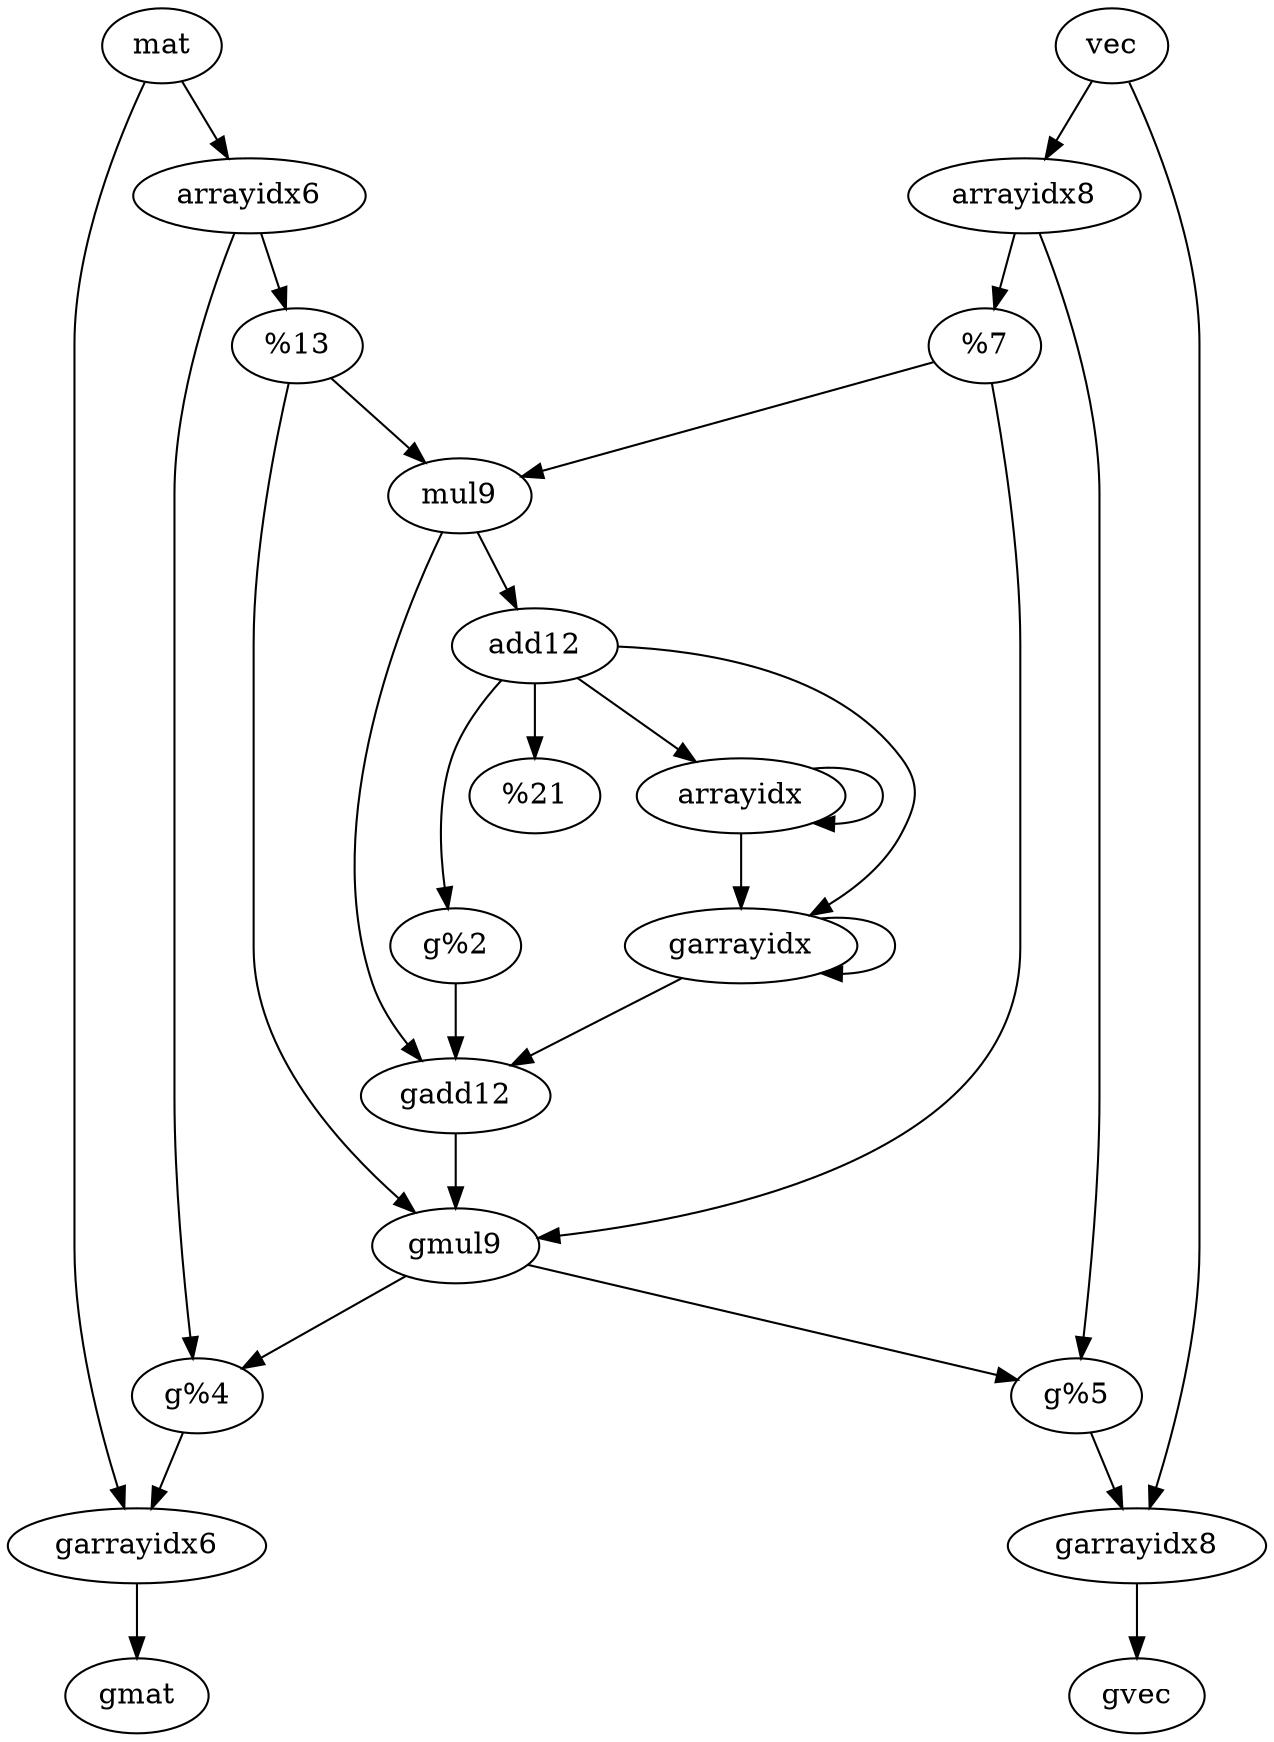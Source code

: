 digraph G {
	subgraph Forward {
		"mat" -> "arrayidx6"
		"vec" -> "arrayidx8"
		"arrayidx8" -> "%5"
		"%5" -> "mul9"
		"%4" -> "mul9"
		"mul9" -> "add12"
		"add12" -> "arrayidx"
		"add12" -> "%2"
		"arrayidx" -> "arrayidx"
		"arrayidx6" -> "%4"
	}
	subgraph Reverse {
		"garrayidx8" -> "gvec"
		"vec" -> "garrayidx8"
		"g%5" -> "garrayidx8"
		"arrayidx8" -> "g%5"
		"g%4" -> "garrayidx6"
		"arrayidx6" -> "g%4"
		"g%2" -> "gadd12"
		"add12" -> "g%2"
		"gmul9" -> "g%4"
		"%4" -> "gmul9"
		"gmul9" -> "g%5"
		"%5" -> "gmul9"
		"gadd12" -> "gmul9"
		"mul9" -> "gadd12"
		"garrayidx" -> "garrayidx"
		"arrayidx" -> "garrayidx"
		"garrayidx" -> "gadd12"
		"add12" -> "garrayidx"
		"garrayidx6" -> "gmat"
		"mat" -> "garrayidx6"
	}
}
